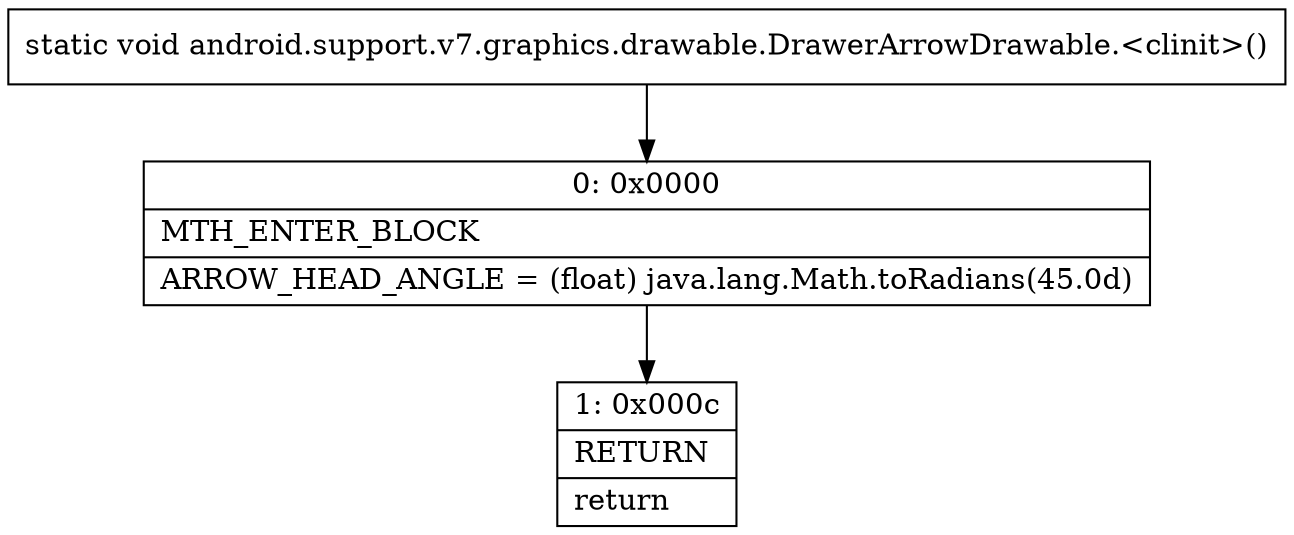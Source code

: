 digraph "CFG forandroid.support.v7.graphics.drawable.DrawerArrowDrawable.\<clinit\>()V" {
Node_0 [shape=record,label="{0\:\ 0x0000|MTH_ENTER_BLOCK\l|ARROW_HEAD_ANGLE = (float) java.lang.Math.toRadians(45.0d)\l}"];
Node_1 [shape=record,label="{1\:\ 0x000c|RETURN\l|return\l}"];
MethodNode[shape=record,label="{static void android.support.v7.graphics.drawable.DrawerArrowDrawable.\<clinit\>() }"];
MethodNode -> Node_0;
Node_0 -> Node_1;
}

